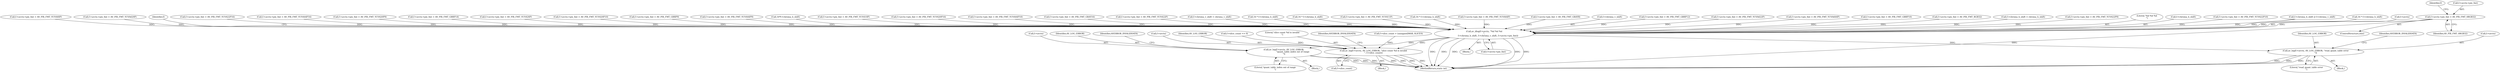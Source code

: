 digraph "0_FFmpeg_547d690d676064069d44703a1917e0dab7e33445@pointer" {
"1000795" [label="(Call,f->avctx->pix_fmt = AV_PIX_FMT_0RGB32)"];
"1000813" [label="(Call,av_dlog(f->avctx, \"%d %d %d\n\",\n            f->chroma_h_shift, f->chroma_v_shift, f->avctx->pix_fmt))"];
"1000848" [label="(Call,av_log(f->avctx, AV_LOG_ERROR, \"read_quant_table error\n\"))"];
"1000954" [label="(Call,av_log(f->avctx, AV_LOG_ERROR, \"slice count %d is invalid\n\", f->slice_count))"];
"1001214" [label="(Call,av_log(f->avctx, AV_LOG_ERROR,\n                           \"quant_table_index out of range\n\"))"];
"1000553" [label="(Call,f->avctx->pix_fmt = AV_PIX_FMT_YUV422P9)"];
"1000817" [label="(Literal,\"%d %d %d\n\")"];
"1000818" [label="(Call,f->chroma_h_shift)"];
"1000616" [label="(Call,f->avctx->pix_fmt = AV_PIX_FMT_YUV422P10)"];
"1000941" [label="(Call,f->slice_count > (unsigned)MAX_SLICES)"];
"1000702" [label="(Call,f->chroma_h_shift || f->chroma_v_shift)"];
"1001214" [label="(Call,av_log(f->avctx, AV_LOG_ERROR,\n                           \"quant_table_index out of range\n\"))"];
"1000647" [label="(Call,16 * f->chroma_h_shift)"];
"1000814" [label="(Call,f->avctx)"];
"1000401" [label="(Call,f->avctx->pix_fmt = AV_PIX_FMT_YUV440P)"];
"1000499" [label="(Call,f->avctx->pix_fmt = AV_PIX_FMT_YUVA420P)"];
"1000832" [label="(Identifier,f)"];
"1000815" [label="(Identifier,f)"];
"1000794" [label="(ControlStructure,else)"];
"1000666" [label="(Call,f->avctx->pix_fmt = AV_PIX_FMT_YUV422P16)"];
"1001219" [label="(Literal,\"quant_table_index out of range\n\")"];
"1001215" [label="(Call,f->avctx)"];
"1000657" [label="(Call,f->avctx->pix_fmt = AV_PIX_FMT_YUV444P16)"];
"1000853" [label="(Literal,\"read_quant_table error\n\")"];
"1000847" [label="(Block,)"];
"1001213" [label="(Block,)"];
"1001295" [label="(MethodReturn,static int)"];
"1000562" [label="(Call,f->avctx->pix_fmt = AV_PIX_FMT_YUV420P9)"];
"1000813" [label="(Call,av_dlog(f->avctx, \"%d %d %d\n\",\n            f->chroma_h_shift, f->chroma_v_shift, f->avctx->pix_fmt))"];
"1000775" [label="(Call,f->avctx->pix_fmt = AV_PIX_FMT_GBRP14)"];
"1000419" [label="(Call,f->avctx->pix_fmt = AV_PIX_FMT_YUV420P)"];
"1000625" [label="(Call,f->avctx->pix_fmt = AV_PIX_FMT_YUV420P10)"];
"1000727" [label="(Call,f->avctx->pix_fmt = AV_PIX_FMT_GBRP9)"];
"1000855" [label="(Identifier,AVERROR_INVALIDDATA)"];
"1000955" [label="(Call,f->avctx)"];
"1000544" [label="(Call,f->avctx->pix_fmt = AV_PIX_FMT_YUV444P9)"];
"1000471" [label="(Call,16*f->chroma_h_shift)"];
"1000437" [label="(Call,f->avctx->pix_fmt = AV_PIX_FMT_YUV410P)"];
"1000675" [label="(Call,f->avctx->pix_fmt = AV_PIX_FMT_YUV420P16)"];
"1000954" [label="(Call,av_log(f->avctx, AV_LOG_ERROR, \"slice count %d is invalid\n\", f->slice_count))"];
"1000607" [label="(Call,f->avctx->pix_fmt = AV_PIX_FMT_YUV444P10)"];
"1000958" [label="(Identifier,AV_LOG_ERROR)"];
"1000358" [label="(Call,f->avctx->pix_fmt = AV_PIX_FMT_GRAY16)"];
"1000410" [label="(Call,f->avctx->pix_fmt = AV_PIX_FMT_YUV422P)"];
"1000104" [label="(Block,)"];
"1000305" [label="(Call,f->chroma_v_shift = chroma_v_shift)"];
"1000849" [label="(Call,f->avctx)"];
"1000534" [label="(Call,16 * f->chroma_h_shift)"];
"1000382" [label="(Call,16 * f->chroma_h_shift)"];
"1000428" [label="(Call,f->avctx->pix_fmt = AV_PIX_FMT_YUV411P)"];
"1001218" [label="(Identifier,AV_LOG_ERROR)"];
"1000597" [label="(Call,16 * f->chroma_h_shift)"];
"1000392" [label="(Call,f->avctx->pix_fmt = AV_PIX_FMT_YUV444P)"];
"1000801" [label="(Identifier,AV_PIX_FMT_0RGB32)"];
"1000948" [label="(Call,f->slice_count <= 0)"];
"1000350" [label="(Call,f->avctx->pix_fmt = AV_PIX_FMT_GRAY8)"];
"1000821" [label="(Call,f->chroma_v_shift)"];
"1000852" [label="(Identifier,AV_LOG_ERROR)"];
"1000848" [label="(Call,av_log(f->avctx, AV_LOG_ERROR, \"read_quant_table error\n\"))"];
"1001221" [label="(Identifier,AVERROR_INVALIDDATA)"];
"1000795" [label="(Call,f->avctx->pix_fmt = AV_PIX_FMT_0RGB32)"];
"1000759" [label="(Call,f->avctx->pix_fmt = AV_PIX_FMT_GBRP12)"];
"1000490" [label="(Call,f->avctx->pix_fmt = AV_PIX_FMT_YUVA422P)"];
"1000481" [label="(Call,f->avctx->pix_fmt = AV_PIX_FMT_YUVA444P)"];
"1000960" [label="(Call,f->slice_count)"];
"1000743" [label="(Call,f->avctx->pix_fmt = AV_PIX_FMT_GBRP10)"];
"1000959" [label="(Literal,\"slice count %d is invalid\n\")"];
"1000964" [label="(Identifier,AVERROR_INVALIDDATA)"];
"1000787" [label="(Call,f->avctx->pix_fmt = AV_PIX_FMT_RGB32)"];
"1000953" [label="(Block,)"];
"1000796" [label="(Call,f->avctx->pix_fmt)"];
"1000300" [label="(Call,f->chroma_h_shift = chroma_h_shift)"];
"1000824" [label="(Call,f->avctx->pix_fmt)"];
"1000795" -> "1000794"  [label="AST: "];
"1000795" -> "1000801"  [label="CFG: "];
"1000796" -> "1000795"  [label="AST: "];
"1000801" -> "1000795"  [label="AST: "];
"1000815" -> "1000795"  [label="CFG: "];
"1000795" -> "1001295"  [label="DDG: "];
"1000795" -> "1000813"  [label="DDG: "];
"1000813" -> "1000104"  [label="AST: "];
"1000813" -> "1000824"  [label="CFG: "];
"1000814" -> "1000813"  [label="AST: "];
"1000817" -> "1000813"  [label="AST: "];
"1000818" -> "1000813"  [label="AST: "];
"1000821" -> "1000813"  [label="AST: "];
"1000824" -> "1000813"  [label="AST: "];
"1000832" -> "1000813"  [label="CFG: "];
"1000813" -> "1001295"  [label="DDG: "];
"1000813" -> "1001295"  [label="DDG: "];
"1000813" -> "1001295"  [label="DDG: "];
"1000813" -> "1001295"  [label="DDG: "];
"1000813" -> "1001295"  [label="DDG: "];
"1000597" -> "1000813"  [label="DDG: "];
"1000382" -> "1000813"  [label="DDG: "];
"1000534" -> "1000813"  [label="DDG: "];
"1000300" -> "1000813"  [label="DDG: "];
"1000647" -> "1000813"  [label="DDG: "];
"1000471" -> "1000813"  [label="DDG: "];
"1000702" -> "1000813"  [label="DDG: "];
"1000702" -> "1000813"  [label="DDG: "];
"1000305" -> "1000813"  [label="DDG: "];
"1000675" -> "1000813"  [label="DDG: "];
"1000350" -> "1000813"  [label="DDG: "];
"1000401" -> "1000813"  [label="DDG: "];
"1000657" -> "1000813"  [label="DDG: "];
"1000544" -> "1000813"  [label="DDG: "];
"1000727" -> "1000813"  [label="DDG: "];
"1000428" -> "1000813"  [label="DDG: "];
"1000787" -> "1000813"  [label="DDG: "];
"1000562" -> "1000813"  [label="DDG: "];
"1000625" -> "1000813"  [label="DDG: "];
"1000410" -> "1000813"  [label="DDG: "];
"1000616" -> "1000813"  [label="DDG: "];
"1000553" -> "1000813"  [label="DDG: "];
"1000775" -> "1000813"  [label="DDG: "];
"1000743" -> "1000813"  [label="DDG: "];
"1000759" -> "1000813"  [label="DDG: "];
"1000437" -> "1000813"  [label="DDG: "];
"1000607" -> "1000813"  [label="DDG: "];
"1000419" -> "1000813"  [label="DDG: "];
"1000392" -> "1000813"  [label="DDG: "];
"1000490" -> "1000813"  [label="DDG: "];
"1000499" -> "1000813"  [label="DDG: "];
"1000666" -> "1000813"  [label="DDG: "];
"1000481" -> "1000813"  [label="DDG: "];
"1000358" -> "1000813"  [label="DDG: "];
"1000813" -> "1000848"  [label="DDG: "];
"1000813" -> "1000954"  [label="DDG: "];
"1000813" -> "1001214"  [label="DDG: "];
"1000848" -> "1000847"  [label="AST: "];
"1000848" -> "1000853"  [label="CFG: "];
"1000849" -> "1000848"  [label="AST: "];
"1000852" -> "1000848"  [label="AST: "];
"1000853" -> "1000848"  [label="AST: "];
"1000855" -> "1000848"  [label="CFG: "];
"1000848" -> "1001295"  [label="DDG: "];
"1000848" -> "1001295"  [label="DDG: "];
"1000848" -> "1001295"  [label="DDG: "];
"1000954" -> "1000953"  [label="AST: "];
"1000954" -> "1000960"  [label="CFG: "];
"1000955" -> "1000954"  [label="AST: "];
"1000958" -> "1000954"  [label="AST: "];
"1000959" -> "1000954"  [label="AST: "];
"1000960" -> "1000954"  [label="AST: "];
"1000964" -> "1000954"  [label="CFG: "];
"1000954" -> "1001295"  [label="DDG: "];
"1000954" -> "1001295"  [label="DDG: "];
"1000954" -> "1001295"  [label="DDG: "];
"1000954" -> "1001295"  [label="DDG: "];
"1000941" -> "1000954"  [label="DDG: "];
"1000948" -> "1000954"  [label="DDG: "];
"1001214" -> "1001213"  [label="AST: "];
"1001214" -> "1001219"  [label="CFG: "];
"1001215" -> "1001214"  [label="AST: "];
"1001218" -> "1001214"  [label="AST: "];
"1001219" -> "1001214"  [label="AST: "];
"1001221" -> "1001214"  [label="CFG: "];
"1001214" -> "1001295"  [label="DDG: "];
"1001214" -> "1001295"  [label="DDG: "];
"1001214" -> "1001295"  [label="DDG: "];
}
